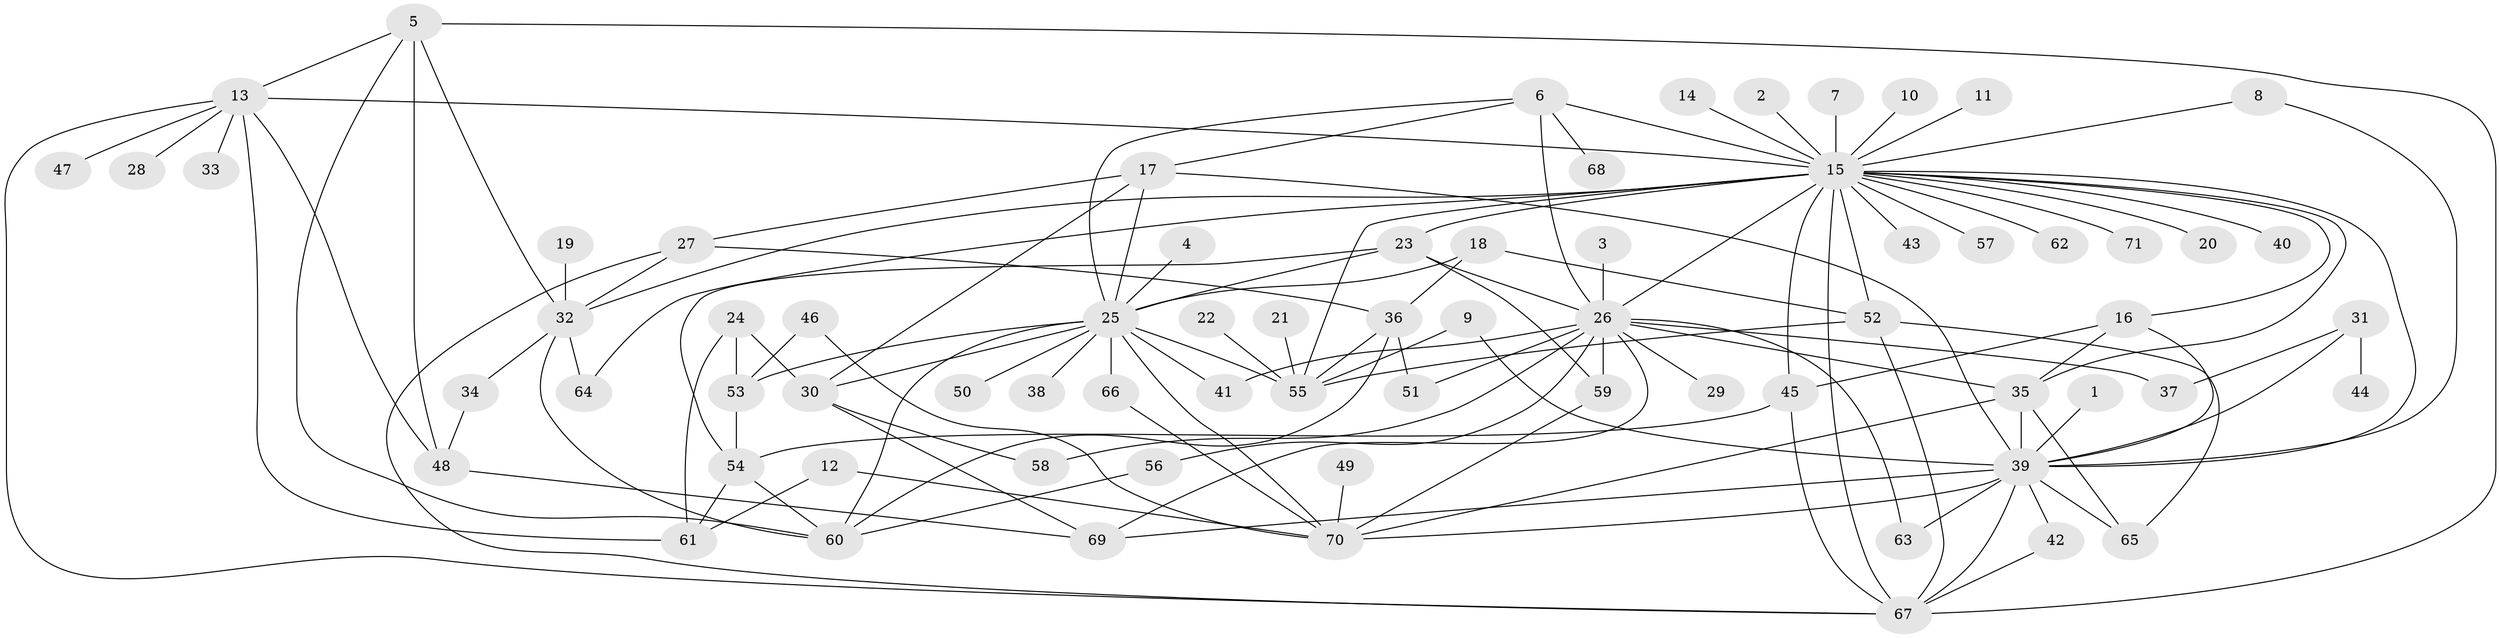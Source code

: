 // original degree distribution, {17: 0.014184397163120567, 31: 0.0070921985815602835, 8: 0.0070921985815602835, 2: 0.20567375886524822, 7: 0.028368794326241134, 11: 0.0070921985815602835, 9: 0.014184397163120567, 3: 0.11347517730496454, 5: 0.028368794326241134, 19: 0.0070921985815602835, 4: 0.07092198581560284, 1: 0.46099290780141844, 6: 0.03546099290780142}
// Generated by graph-tools (version 1.1) at 2025/01/03/09/25 03:01:40]
// undirected, 71 vertices, 127 edges
graph export_dot {
graph [start="1"]
  node [color=gray90,style=filled];
  1;
  2;
  3;
  4;
  5;
  6;
  7;
  8;
  9;
  10;
  11;
  12;
  13;
  14;
  15;
  16;
  17;
  18;
  19;
  20;
  21;
  22;
  23;
  24;
  25;
  26;
  27;
  28;
  29;
  30;
  31;
  32;
  33;
  34;
  35;
  36;
  37;
  38;
  39;
  40;
  41;
  42;
  43;
  44;
  45;
  46;
  47;
  48;
  49;
  50;
  51;
  52;
  53;
  54;
  55;
  56;
  57;
  58;
  59;
  60;
  61;
  62;
  63;
  64;
  65;
  66;
  67;
  68;
  69;
  70;
  71;
  1 -- 39 [weight=1.0];
  2 -- 15 [weight=1.0];
  3 -- 26 [weight=1.0];
  4 -- 25 [weight=1.0];
  5 -- 13 [weight=1.0];
  5 -- 32 [weight=1.0];
  5 -- 48 [weight=1.0];
  5 -- 60 [weight=1.0];
  5 -- 67 [weight=1.0];
  6 -- 15 [weight=1.0];
  6 -- 17 [weight=1.0];
  6 -- 25 [weight=1.0];
  6 -- 26 [weight=1.0];
  6 -- 68 [weight=1.0];
  7 -- 15 [weight=1.0];
  8 -- 15 [weight=1.0];
  8 -- 39 [weight=1.0];
  9 -- 39 [weight=1.0];
  9 -- 55 [weight=1.0];
  10 -- 15 [weight=1.0];
  11 -- 15 [weight=1.0];
  12 -- 61 [weight=1.0];
  12 -- 70 [weight=1.0];
  13 -- 15 [weight=1.0];
  13 -- 28 [weight=1.0];
  13 -- 33 [weight=1.0];
  13 -- 47 [weight=1.0];
  13 -- 48 [weight=1.0];
  13 -- 61 [weight=1.0];
  13 -- 67 [weight=1.0];
  14 -- 15 [weight=1.0];
  15 -- 16 [weight=1.0];
  15 -- 20 [weight=1.0];
  15 -- 23 [weight=1.0];
  15 -- 26 [weight=1.0];
  15 -- 32 [weight=1.0];
  15 -- 35 [weight=1.0];
  15 -- 39 [weight=1.0];
  15 -- 40 [weight=1.0];
  15 -- 43 [weight=1.0];
  15 -- 45 [weight=2.0];
  15 -- 52 [weight=1.0];
  15 -- 55 [weight=1.0];
  15 -- 57 [weight=1.0];
  15 -- 62 [weight=1.0];
  15 -- 64 [weight=1.0];
  15 -- 67 [weight=2.0];
  15 -- 71 [weight=1.0];
  16 -- 35 [weight=1.0];
  16 -- 39 [weight=1.0];
  16 -- 45 [weight=1.0];
  17 -- 25 [weight=1.0];
  17 -- 27 [weight=1.0];
  17 -- 30 [weight=1.0];
  17 -- 39 [weight=1.0];
  18 -- 25 [weight=1.0];
  18 -- 36 [weight=1.0];
  18 -- 52 [weight=1.0];
  19 -- 32 [weight=1.0];
  21 -- 55 [weight=1.0];
  22 -- 55 [weight=1.0];
  23 -- 25 [weight=1.0];
  23 -- 26 [weight=1.0];
  23 -- 54 [weight=1.0];
  23 -- 59 [weight=1.0];
  24 -- 30 [weight=1.0];
  24 -- 53 [weight=1.0];
  24 -- 61 [weight=1.0];
  25 -- 30 [weight=1.0];
  25 -- 38 [weight=1.0];
  25 -- 41 [weight=1.0];
  25 -- 50 [weight=1.0];
  25 -- 53 [weight=1.0];
  25 -- 55 [weight=1.0];
  25 -- 60 [weight=1.0];
  25 -- 66 [weight=2.0];
  25 -- 70 [weight=1.0];
  26 -- 29 [weight=1.0];
  26 -- 35 [weight=1.0];
  26 -- 37 [weight=1.0];
  26 -- 41 [weight=1.0];
  26 -- 51 [weight=1.0];
  26 -- 56 [weight=1.0];
  26 -- 58 [weight=1.0];
  26 -- 59 [weight=1.0];
  26 -- 63 [weight=1.0];
  26 -- 69 [weight=1.0];
  27 -- 32 [weight=1.0];
  27 -- 36 [weight=1.0];
  27 -- 67 [weight=1.0];
  30 -- 58 [weight=1.0];
  30 -- 69 [weight=1.0];
  31 -- 37 [weight=1.0];
  31 -- 39 [weight=1.0];
  31 -- 44 [weight=1.0];
  32 -- 34 [weight=1.0];
  32 -- 60 [weight=1.0];
  32 -- 64 [weight=1.0];
  34 -- 48 [weight=1.0];
  35 -- 39 [weight=1.0];
  35 -- 65 [weight=1.0];
  35 -- 70 [weight=1.0];
  36 -- 51 [weight=1.0];
  36 -- 55 [weight=1.0];
  36 -- 60 [weight=1.0];
  39 -- 42 [weight=1.0];
  39 -- 63 [weight=1.0];
  39 -- 65 [weight=1.0];
  39 -- 67 [weight=2.0];
  39 -- 69 [weight=1.0];
  39 -- 70 [weight=1.0];
  42 -- 67 [weight=1.0];
  45 -- 54 [weight=1.0];
  45 -- 67 [weight=1.0];
  46 -- 53 [weight=1.0];
  46 -- 70 [weight=1.0];
  48 -- 69 [weight=1.0];
  49 -- 70 [weight=1.0];
  52 -- 55 [weight=1.0];
  52 -- 65 [weight=1.0];
  52 -- 67 [weight=1.0];
  53 -- 54 [weight=1.0];
  54 -- 60 [weight=1.0];
  54 -- 61 [weight=1.0];
  56 -- 60 [weight=1.0];
  59 -- 70 [weight=1.0];
  66 -- 70 [weight=1.0];
}
